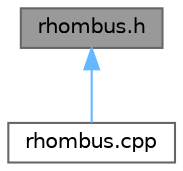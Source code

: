 digraph "rhombus.h"
{
 // LATEX_PDF_SIZE
  bgcolor="transparent";
  edge [fontname=Helvetica,fontsize=10,labelfontname=Helvetica,labelfontsize=10];
  node [fontname=Helvetica,fontsize=10,shape=box,height=0.2,width=0.4];
  Node1 [label="rhombus.h",height=0.2,width=0.4,color="gray40", fillcolor="grey60", style="filled", fontcolor="black",tooltip="Declaration of the class Rhombus."];
  Node1 -> Node2 [dir="back",color="steelblue1",style="solid"];
  Node2 [label="rhombus.cpp",height=0.2,width=0.4,color="grey40", fillcolor="white", style="filled",URL="$rhombus_8cpp.html",tooltip="class Rhombus: implementation of the functions"];
}
